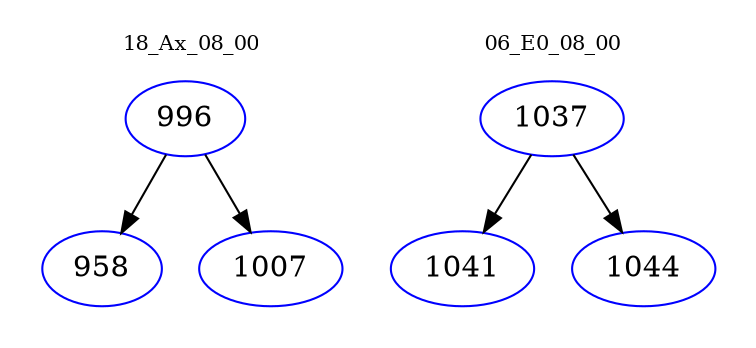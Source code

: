 digraph{
subgraph cluster_0 {
color = white
label = "18_Ax_08_00";
fontsize=10;
T0_996 [label="996", color="blue"]
T0_996 -> T0_958 [color="black"]
T0_958 [label="958", color="blue"]
T0_996 -> T0_1007 [color="black"]
T0_1007 [label="1007", color="blue"]
}
subgraph cluster_1 {
color = white
label = "06_E0_08_00";
fontsize=10;
T1_1037 [label="1037", color="blue"]
T1_1037 -> T1_1041 [color="black"]
T1_1041 [label="1041", color="blue"]
T1_1037 -> T1_1044 [color="black"]
T1_1044 [label="1044", color="blue"]
}
}
